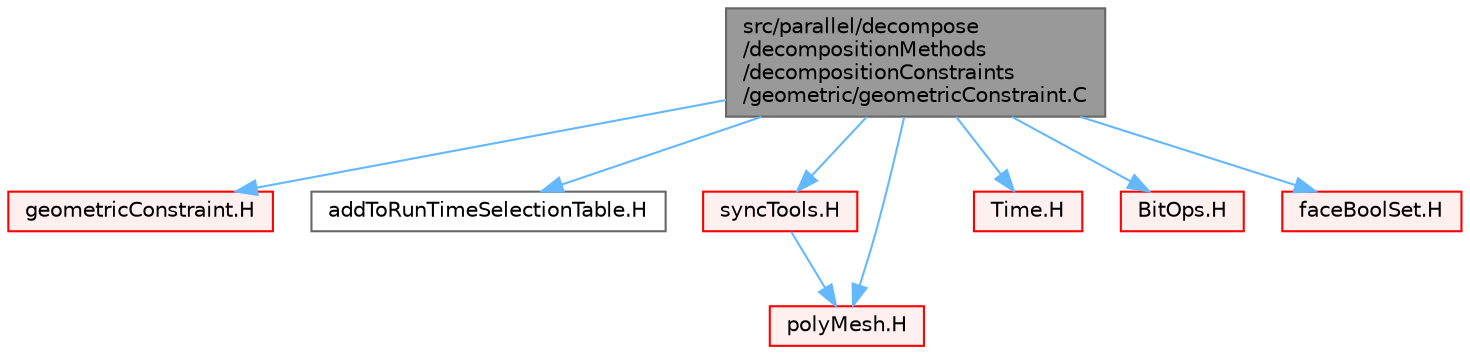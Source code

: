 digraph "src/parallel/decompose/decompositionMethods/decompositionConstraints/geometric/geometricConstraint.C"
{
 // LATEX_PDF_SIZE
  bgcolor="transparent";
  edge [fontname=Helvetica,fontsize=10,labelfontname=Helvetica,labelfontsize=10];
  node [fontname=Helvetica,fontsize=10,shape=box,height=0.2,width=0.4];
  Node1 [id="Node000001",label="src/parallel/decompose\l/decompositionMethods\l/decompositionConstraints\l/geometric/geometricConstraint.C",height=0.2,width=0.4,color="gray40", fillcolor="grey60", style="filled", fontcolor="black",tooltip=" "];
  Node1 -> Node2 [id="edge1_Node000001_Node000002",color="steelblue1",style="solid",tooltip=" "];
  Node2 [id="Node000002",label="geometricConstraint.H",height=0.2,width=0.4,color="red", fillcolor="#FFF0F0", style="filled",URL="$geometricConstraint_8H.html",tooltip=" "];
  Node1 -> Node238 [id="edge2_Node000001_Node000238",color="steelblue1",style="solid",tooltip=" "];
  Node238 [id="Node000238",label="addToRunTimeSelectionTable.H",height=0.2,width=0.4,color="grey40", fillcolor="white", style="filled",URL="$addToRunTimeSelectionTable_8H.html",tooltip="Macros for easy insertion into run-time selection tables."];
  Node1 -> Node239 [id="edge3_Node000001_Node000239",color="steelblue1",style="solid",tooltip=" "];
  Node239 [id="Node000239",label="syncTools.H",height=0.2,width=0.4,color="red", fillcolor="#FFF0F0", style="filled",URL="$syncTools_8H.html",tooltip=" "];
  Node239 -> Node242 [id="edge4_Node000239_Node000242",color="steelblue1",style="solid",tooltip=" "];
  Node242 [id="Node000242",label="polyMesh.H",height=0.2,width=0.4,color="red", fillcolor="#FFF0F0", style="filled",URL="$polyMesh_8H.html",tooltip=" "];
  Node1 -> Node242 [id="edge5_Node000001_Node000242",color="steelblue1",style="solid",tooltip=" "];
  Node1 -> Node310 [id="edge6_Node000001_Node000310",color="steelblue1",style="solid",tooltip=" "];
  Node310 [id="Node000310",label="Time.H",height=0.2,width=0.4,color="red", fillcolor="#FFF0F0", style="filled",URL="$Time_8H.html",tooltip=" "];
  Node1 -> Node182 [id="edge7_Node000001_Node000182",color="steelblue1",style="solid",tooltip=" "];
  Node182 [id="Node000182",label="BitOps.H",height=0.2,width=0.4,color="red", fillcolor="#FFF0F0", style="filled",URL="$BitOps_8H.html",tooltip=" "];
  Node1 -> Node356 [id="edge8_Node000001_Node000356",color="steelblue1",style="solid",tooltip=" "];
  Node356 [id="Node000356",label="faceBoolSet.H",height=0.2,width=0.4,color="red", fillcolor="#FFF0F0", style="filled",URL="$faceBoolSet_8H.html",tooltip=" "];
}
